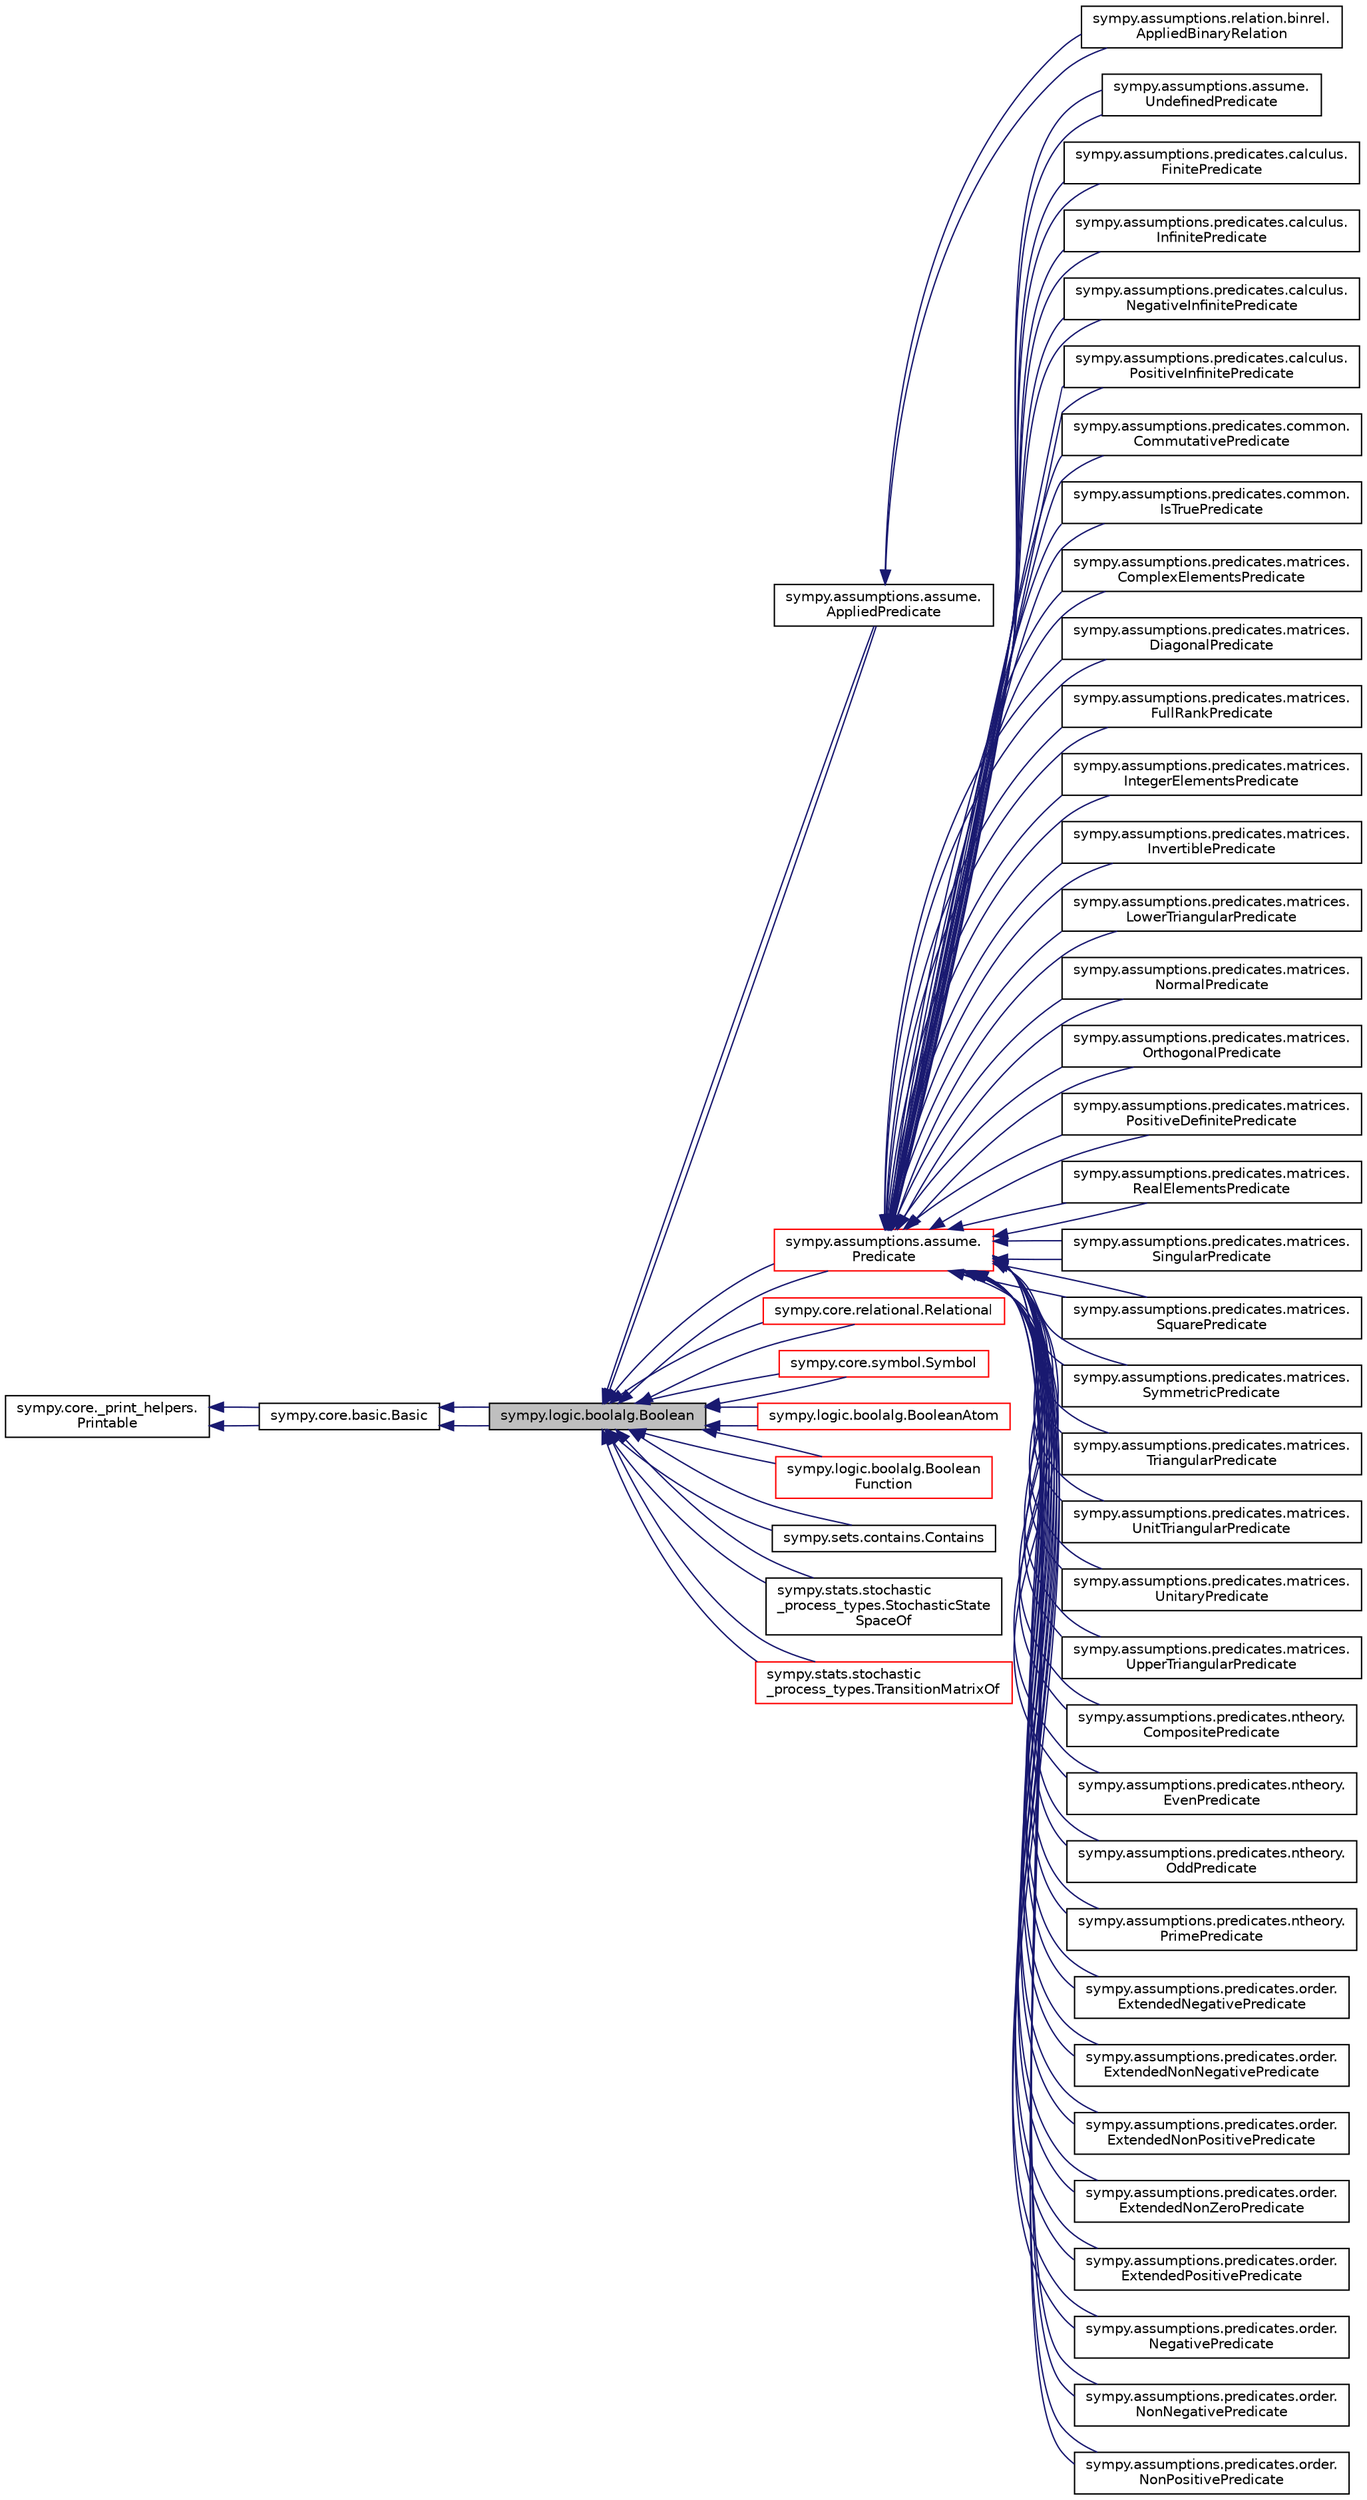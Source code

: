 digraph "sympy.logic.boolalg.Boolean"
{
 // LATEX_PDF_SIZE
  edge [fontname="Helvetica",fontsize="10",labelfontname="Helvetica",labelfontsize="10"];
  node [fontname="Helvetica",fontsize="10",shape=record];
  rankdir="LR";
  Node1 [label="sympy.logic.boolalg.Boolean",height=0.2,width=0.4,color="black", fillcolor="grey75", style="filled", fontcolor="black",tooltip=" "];
  Node2 -> Node1 [dir="back",color="midnightblue",fontsize="10",style="solid",fontname="Helvetica"];
  Node2 [label="sympy.core.basic.Basic",height=0.2,width=0.4,color="black", fillcolor="white", style="filled",URL="$classsympy_1_1core_1_1basic_1_1Basic.html",tooltip=" "];
  Node3 -> Node2 [dir="back",color="midnightblue",fontsize="10",style="solid",fontname="Helvetica"];
  Node3 [label="sympy.core._print_helpers.\lPrintable",height=0.2,width=0.4,color="black", fillcolor="white", style="filled",URL="$classsympy_1_1core_1_1__print__helpers_1_1Printable.html",tooltip=" "];
  Node3 -> Node2 [dir="back",color="midnightblue",fontsize="10",style="solid",fontname="Helvetica"];
  Node2 -> Node1 [dir="back",color="midnightblue",fontsize="10",style="solid",fontname="Helvetica"];
  Node1 -> Node4 [dir="back",color="midnightblue",fontsize="10",style="solid",fontname="Helvetica"];
  Node4 [label="sympy.assumptions.assume.\lAppliedPredicate",height=0.2,width=0.4,color="black", fillcolor="white", style="filled",URL="$classsympy_1_1assumptions_1_1assume_1_1AppliedPredicate.html",tooltip=" "];
  Node4 -> Node5 [dir="back",color="midnightblue",fontsize="10",style="solid",fontname="Helvetica"];
  Node5 [label="sympy.assumptions.relation.binrel.\lAppliedBinaryRelation",height=0.2,width=0.4,color="black", fillcolor="white", style="filled",URL="$classsympy_1_1assumptions_1_1relation_1_1binrel_1_1AppliedBinaryRelation.html",tooltip=" "];
  Node4 -> Node5 [dir="back",color="midnightblue",fontsize="10",style="solid",fontname="Helvetica"];
  Node1 -> Node4 [dir="back",color="midnightblue",fontsize="10",style="solid",fontname="Helvetica"];
  Node1 -> Node6 [dir="back",color="midnightblue",fontsize="10",style="solid",fontname="Helvetica"];
  Node6 [label="sympy.assumptions.assume.\lPredicate",height=0.2,width=0.4,color="red", fillcolor="white", style="filled",URL="$classsympy_1_1assumptions_1_1assume_1_1Predicate.html",tooltip=" "];
  Node6 -> Node7 [dir="back",color="midnightblue",fontsize="10",style="solid",fontname="Helvetica"];
  Node7 [label="sympy.assumptions.assume.\lUndefinedPredicate",height=0.2,width=0.4,color="black", fillcolor="white", style="filled",URL="$classsympy_1_1assumptions_1_1assume_1_1UndefinedPredicate.html",tooltip=" "];
  Node6 -> Node7 [dir="back",color="midnightblue",fontsize="10",style="solid",fontname="Helvetica"];
  Node6 -> Node8 [dir="back",color="midnightblue",fontsize="10",style="solid",fontname="Helvetica"];
  Node8 [label="sympy.assumptions.predicates.calculus.\lFinitePredicate",height=0.2,width=0.4,color="black", fillcolor="white", style="filled",URL="$classsympy_1_1assumptions_1_1predicates_1_1calculus_1_1FinitePredicate.html",tooltip=" "];
  Node6 -> Node8 [dir="back",color="midnightblue",fontsize="10",style="solid",fontname="Helvetica"];
  Node6 -> Node9 [dir="back",color="midnightblue",fontsize="10",style="solid",fontname="Helvetica"];
  Node9 [label="sympy.assumptions.predicates.calculus.\lInfinitePredicate",height=0.2,width=0.4,color="black", fillcolor="white", style="filled",URL="$classsympy_1_1assumptions_1_1predicates_1_1calculus_1_1InfinitePredicate.html",tooltip=" "];
  Node6 -> Node9 [dir="back",color="midnightblue",fontsize="10",style="solid",fontname="Helvetica"];
  Node6 -> Node10 [dir="back",color="midnightblue",fontsize="10",style="solid",fontname="Helvetica"];
  Node10 [label="sympy.assumptions.predicates.calculus.\lNegativeInfinitePredicate",height=0.2,width=0.4,color="black", fillcolor="white", style="filled",URL="$classsympy_1_1assumptions_1_1predicates_1_1calculus_1_1NegativeInfinitePredicate.html",tooltip=" "];
  Node6 -> Node10 [dir="back",color="midnightblue",fontsize="10",style="solid",fontname="Helvetica"];
  Node6 -> Node11 [dir="back",color="midnightblue",fontsize="10",style="solid",fontname="Helvetica"];
  Node11 [label="sympy.assumptions.predicates.calculus.\lPositiveInfinitePredicate",height=0.2,width=0.4,color="black", fillcolor="white", style="filled",URL="$classsympy_1_1assumptions_1_1predicates_1_1calculus_1_1PositiveInfinitePredicate.html",tooltip=" "];
  Node6 -> Node11 [dir="back",color="midnightblue",fontsize="10",style="solid",fontname="Helvetica"];
  Node6 -> Node12 [dir="back",color="midnightblue",fontsize="10",style="solid",fontname="Helvetica"];
  Node12 [label="sympy.assumptions.predicates.common.\lCommutativePredicate",height=0.2,width=0.4,color="black", fillcolor="white", style="filled",URL="$classsympy_1_1assumptions_1_1predicates_1_1common_1_1CommutativePredicate.html",tooltip=" "];
  Node6 -> Node12 [dir="back",color="midnightblue",fontsize="10",style="solid",fontname="Helvetica"];
  Node6 -> Node13 [dir="back",color="midnightblue",fontsize="10",style="solid",fontname="Helvetica"];
  Node13 [label="sympy.assumptions.predicates.common.\lIsTruePredicate",height=0.2,width=0.4,color="black", fillcolor="white", style="filled",URL="$classsympy_1_1assumptions_1_1predicates_1_1common_1_1IsTruePredicate.html",tooltip=" "];
  Node6 -> Node13 [dir="back",color="midnightblue",fontsize="10",style="solid",fontname="Helvetica"];
  Node6 -> Node14 [dir="back",color="midnightblue",fontsize="10",style="solid",fontname="Helvetica"];
  Node14 [label="sympy.assumptions.predicates.matrices.\lComplexElementsPredicate",height=0.2,width=0.4,color="black", fillcolor="white", style="filled",URL="$classsympy_1_1assumptions_1_1predicates_1_1matrices_1_1ComplexElementsPredicate.html",tooltip=" "];
  Node6 -> Node14 [dir="back",color="midnightblue",fontsize="10",style="solid",fontname="Helvetica"];
  Node6 -> Node15 [dir="back",color="midnightblue",fontsize="10",style="solid",fontname="Helvetica"];
  Node15 [label="sympy.assumptions.predicates.matrices.\lDiagonalPredicate",height=0.2,width=0.4,color="black", fillcolor="white", style="filled",URL="$classsympy_1_1assumptions_1_1predicates_1_1matrices_1_1DiagonalPredicate.html",tooltip=" "];
  Node6 -> Node15 [dir="back",color="midnightblue",fontsize="10",style="solid",fontname="Helvetica"];
  Node6 -> Node16 [dir="back",color="midnightblue",fontsize="10",style="solid",fontname="Helvetica"];
  Node16 [label="sympy.assumptions.predicates.matrices.\lFullRankPredicate",height=0.2,width=0.4,color="black", fillcolor="white", style="filled",URL="$classsympy_1_1assumptions_1_1predicates_1_1matrices_1_1FullRankPredicate.html",tooltip=" "];
  Node6 -> Node16 [dir="back",color="midnightblue",fontsize="10",style="solid",fontname="Helvetica"];
  Node6 -> Node17 [dir="back",color="midnightblue",fontsize="10",style="solid",fontname="Helvetica"];
  Node17 [label="sympy.assumptions.predicates.matrices.\lIntegerElementsPredicate",height=0.2,width=0.4,color="black", fillcolor="white", style="filled",URL="$classsympy_1_1assumptions_1_1predicates_1_1matrices_1_1IntegerElementsPredicate.html",tooltip=" "];
  Node6 -> Node17 [dir="back",color="midnightblue",fontsize="10",style="solid",fontname="Helvetica"];
  Node6 -> Node18 [dir="back",color="midnightblue",fontsize="10",style="solid",fontname="Helvetica"];
  Node18 [label="sympy.assumptions.predicates.matrices.\lInvertiblePredicate",height=0.2,width=0.4,color="black", fillcolor="white", style="filled",URL="$classsympy_1_1assumptions_1_1predicates_1_1matrices_1_1InvertiblePredicate.html",tooltip=" "];
  Node6 -> Node18 [dir="back",color="midnightblue",fontsize="10",style="solid",fontname="Helvetica"];
  Node6 -> Node19 [dir="back",color="midnightblue",fontsize="10",style="solid",fontname="Helvetica"];
  Node19 [label="sympy.assumptions.predicates.matrices.\lLowerTriangularPredicate",height=0.2,width=0.4,color="black", fillcolor="white", style="filled",URL="$classsympy_1_1assumptions_1_1predicates_1_1matrices_1_1LowerTriangularPredicate.html",tooltip=" "];
  Node6 -> Node19 [dir="back",color="midnightblue",fontsize="10",style="solid",fontname="Helvetica"];
  Node6 -> Node20 [dir="back",color="midnightblue",fontsize="10",style="solid",fontname="Helvetica"];
  Node20 [label="sympy.assumptions.predicates.matrices.\lNormalPredicate",height=0.2,width=0.4,color="black", fillcolor="white", style="filled",URL="$classsympy_1_1assumptions_1_1predicates_1_1matrices_1_1NormalPredicate.html",tooltip=" "];
  Node6 -> Node20 [dir="back",color="midnightblue",fontsize="10",style="solid",fontname="Helvetica"];
  Node6 -> Node21 [dir="back",color="midnightblue",fontsize="10",style="solid",fontname="Helvetica"];
  Node21 [label="sympy.assumptions.predicates.matrices.\lOrthogonalPredicate",height=0.2,width=0.4,color="black", fillcolor="white", style="filled",URL="$classsympy_1_1assumptions_1_1predicates_1_1matrices_1_1OrthogonalPredicate.html",tooltip=" "];
  Node6 -> Node21 [dir="back",color="midnightblue",fontsize="10",style="solid",fontname="Helvetica"];
  Node6 -> Node22 [dir="back",color="midnightblue",fontsize="10",style="solid",fontname="Helvetica"];
  Node22 [label="sympy.assumptions.predicates.matrices.\lPositiveDefinitePredicate",height=0.2,width=0.4,color="black", fillcolor="white", style="filled",URL="$classsympy_1_1assumptions_1_1predicates_1_1matrices_1_1PositiveDefinitePredicate.html",tooltip=" "];
  Node6 -> Node22 [dir="back",color="midnightblue",fontsize="10",style="solid",fontname="Helvetica"];
  Node6 -> Node23 [dir="back",color="midnightblue",fontsize="10",style="solid",fontname="Helvetica"];
  Node23 [label="sympy.assumptions.predicates.matrices.\lRealElementsPredicate",height=0.2,width=0.4,color="black", fillcolor="white", style="filled",URL="$classsympy_1_1assumptions_1_1predicates_1_1matrices_1_1RealElementsPredicate.html",tooltip=" "];
  Node6 -> Node23 [dir="back",color="midnightblue",fontsize="10",style="solid",fontname="Helvetica"];
  Node6 -> Node24 [dir="back",color="midnightblue",fontsize="10",style="solid",fontname="Helvetica"];
  Node24 [label="sympy.assumptions.predicates.matrices.\lSingularPredicate",height=0.2,width=0.4,color="black", fillcolor="white", style="filled",URL="$classsympy_1_1assumptions_1_1predicates_1_1matrices_1_1SingularPredicate.html",tooltip=" "];
  Node6 -> Node24 [dir="back",color="midnightblue",fontsize="10",style="solid",fontname="Helvetica"];
  Node6 -> Node25 [dir="back",color="midnightblue",fontsize="10",style="solid",fontname="Helvetica"];
  Node25 [label="sympy.assumptions.predicates.matrices.\lSquarePredicate",height=0.2,width=0.4,color="black", fillcolor="white", style="filled",URL="$classsympy_1_1assumptions_1_1predicates_1_1matrices_1_1SquarePredicate.html",tooltip=" "];
  Node6 -> Node25 [dir="back",color="midnightblue",fontsize="10",style="solid",fontname="Helvetica"];
  Node6 -> Node26 [dir="back",color="midnightblue",fontsize="10",style="solid",fontname="Helvetica"];
  Node26 [label="sympy.assumptions.predicates.matrices.\lSymmetricPredicate",height=0.2,width=0.4,color="black", fillcolor="white", style="filled",URL="$classsympy_1_1assumptions_1_1predicates_1_1matrices_1_1SymmetricPredicate.html",tooltip=" "];
  Node6 -> Node26 [dir="back",color="midnightblue",fontsize="10",style="solid",fontname="Helvetica"];
  Node6 -> Node27 [dir="back",color="midnightblue",fontsize="10",style="solid",fontname="Helvetica"];
  Node27 [label="sympy.assumptions.predicates.matrices.\lTriangularPredicate",height=0.2,width=0.4,color="black", fillcolor="white", style="filled",URL="$classsympy_1_1assumptions_1_1predicates_1_1matrices_1_1TriangularPredicate.html",tooltip=" "];
  Node6 -> Node27 [dir="back",color="midnightblue",fontsize="10",style="solid",fontname="Helvetica"];
  Node6 -> Node28 [dir="back",color="midnightblue",fontsize="10",style="solid",fontname="Helvetica"];
  Node28 [label="sympy.assumptions.predicates.matrices.\lUnitTriangularPredicate",height=0.2,width=0.4,color="black", fillcolor="white", style="filled",URL="$classsympy_1_1assumptions_1_1predicates_1_1matrices_1_1UnitTriangularPredicate.html",tooltip=" "];
  Node6 -> Node28 [dir="back",color="midnightblue",fontsize="10",style="solid",fontname="Helvetica"];
  Node6 -> Node29 [dir="back",color="midnightblue",fontsize="10",style="solid",fontname="Helvetica"];
  Node29 [label="sympy.assumptions.predicates.matrices.\lUnitaryPredicate",height=0.2,width=0.4,color="black", fillcolor="white", style="filled",URL="$classsympy_1_1assumptions_1_1predicates_1_1matrices_1_1UnitaryPredicate.html",tooltip=" "];
  Node6 -> Node29 [dir="back",color="midnightblue",fontsize="10",style="solid",fontname="Helvetica"];
  Node6 -> Node30 [dir="back",color="midnightblue",fontsize="10",style="solid",fontname="Helvetica"];
  Node30 [label="sympy.assumptions.predicates.matrices.\lUpperTriangularPredicate",height=0.2,width=0.4,color="black", fillcolor="white", style="filled",URL="$classsympy_1_1assumptions_1_1predicates_1_1matrices_1_1UpperTriangularPredicate.html",tooltip=" "];
  Node6 -> Node30 [dir="back",color="midnightblue",fontsize="10",style="solid",fontname="Helvetica"];
  Node6 -> Node31 [dir="back",color="midnightblue",fontsize="10",style="solid",fontname="Helvetica"];
  Node31 [label="sympy.assumptions.predicates.ntheory.\lCompositePredicate",height=0.2,width=0.4,color="black", fillcolor="white", style="filled",URL="$classsympy_1_1assumptions_1_1predicates_1_1ntheory_1_1CompositePredicate.html",tooltip=" "];
  Node6 -> Node31 [dir="back",color="midnightblue",fontsize="10",style="solid",fontname="Helvetica"];
  Node6 -> Node32 [dir="back",color="midnightblue",fontsize="10",style="solid",fontname="Helvetica"];
  Node32 [label="sympy.assumptions.predicates.ntheory.\lEvenPredicate",height=0.2,width=0.4,color="black", fillcolor="white", style="filled",URL="$classsympy_1_1assumptions_1_1predicates_1_1ntheory_1_1EvenPredicate.html",tooltip=" "];
  Node6 -> Node32 [dir="back",color="midnightblue",fontsize="10",style="solid",fontname="Helvetica"];
  Node6 -> Node33 [dir="back",color="midnightblue",fontsize="10",style="solid",fontname="Helvetica"];
  Node33 [label="sympy.assumptions.predicates.ntheory.\lOddPredicate",height=0.2,width=0.4,color="black", fillcolor="white", style="filled",URL="$classsympy_1_1assumptions_1_1predicates_1_1ntheory_1_1OddPredicate.html",tooltip=" "];
  Node6 -> Node33 [dir="back",color="midnightblue",fontsize="10",style="solid",fontname="Helvetica"];
  Node6 -> Node34 [dir="back",color="midnightblue",fontsize="10",style="solid",fontname="Helvetica"];
  Node34 [label="sympy.assumptions.predicates.ntheory.\lPrimePredicate",height=0.2,width=0.4,color="black", fillcolor="white", style="filled",URL="$classsympy_1_1assumptions_1_1predicates_1_1ntheory_1_1PrimePredicate.html",tooltip=" "];
  Node6 -> Node34 [dir="back",color="midnightblue",fontsize="10",style="solid",fontname="Helvetica"];
  Node6 -> Node35 [dir="back",color="midnightblue",fontsize="10",style="solid",fontname="Helvetica"];
  Node35 [label="sympy.assumptions.predicates.order.\lExtendedNegativePredicate",height=0.2,width=0.4,color="black", fillcolor="white", style="filled",URL="$classsympy_1_1assumptions_1_1predicates_1_1order_1_1ExtendedNegativePredicate.html",tooltip=" "];
  Node6 -> Node35 [dir="back",color="midnightblue",fontsize="10",style="solid",fontname="Helvetica"];
  Node6 -> Node36 [dir="back",color="midnightblue",fontsize="10",style="solid",fontname="Helvetica"];
  Node36 [label="sympy.assumptions.predicates.order.\lExtendedNonNegativePredicate",height=0.2,width=0.4,color="black", fillcolor="white", style="filled",URL="$classsympy_1_1assumptions_1_1predicates_1_1order_1_1ExtendedNonNegativePredicate.html",tooltip=" "];
  Node6 -> Node36 [dir="back",color="midnightblue",fontsize="10",style="solid",fontname="Helvetica"];
  Node6 -> Node37 [dir="back",color="midnightblue",fontsize="10",style="solid",fontname="Helvetica"];
  Node37 [label="sympy.assumptions.predicates.order.\lExtendedNonPositivePredicate",height=0.2,width=0.4,color="black", fillcolor="white", style="filled",URL="$classsympy_1_1assumptions_1_1predicates_1_1order_1_1ExtendedNonPositivePredicate.html",tooltip=" "];
  Node6 -> Node37 [dir="back",color="midnightblue",fontsize="10",style="solid",fontname="Helvetica"];
  Node6 -> Node38 [dir="back",color="midnightblue",fontsize="10",style="solid",fontname="Helvetica"];
  Node38 [label="sympy.assumptions.predicates.order.\lExtendedNonZeroPredicate",height=0.2,width=0.4,color="black", fillcolor="white", style="filled",URL="$classsympy_1_1assumptions_1_1predicates_1_1order_1_1ExtendedNonZeroPredicate.html",tooltip=" "];
  Node6 -> Node38 [dir="back",color="midnightblue",fontsize="10",style="solid",fontname="Helvetica"];
  Node6 -> Node39 [dir="back",color="midnightblue",fontsize="10",style="solid",fontname="Helvetica"];
  Node39 [label="sympy.assumptions.predicates.order.\lExtendedPositivePredicate",height=0.2,width=0.4,color="black", fillcolor="white", style="filled",URL="$classsympy_1_1assumptions_1_1predicates_1_1order_1_1ExtendedPositivePredicate.html",tooltip=" "];
  Node6 -> Node39 [dir="back",color="midnightblue",fontsize="10",style="solid",fontname="Helvetica"];
  Node6 -> Node40 [dir="back",color="midnightblue",fontsize="10",style="solid",fontname="Helvetica"];
  Node40 [label="sympy.assumptions.predicates.order.\lNegativePredicate",height=0.2,width=0.4,color="black", fillcolor="white", style="filled",URL="$classsympy_1_1assumptions_1_1predicates_1_1order_1_1NegativePredicate.html",tooltip=" "];
  Node6 -> Node40 [dir="back",color="midnightblue",fontsize="10",style="solid",fontname="Helvetica"];
  Node6 -> Node41 [dir="back",color="midnightblue",fontsize="10",style="solid",fontname="Helvetica"];
  Node41 [label="sympy.assumptions.predicates.order.\lNonNegativePredicate",height=0.2,width=0.4,color="black", fillcolor="white", style="filled",URL="$classsympy_1_1assumptions_1_1predicates_1_1order_1_1NonNegativePredicate.html",tooltip=" "];
  Node6 -> Node41 [dir="back",color="midnightblue",fontsize="10",style="solid",fontname="Helvetica"];
  Node6 -> Node42 [dir="back",color="midnightblue",fontsize="10",style="solid",fontname="Helvetica"];
  Node42 [label="sympy.assumptions.predicates.order.\lNonPositivePredicate",height=0.2,width=0.4,color="black", fillcolor="white", style="filled",URL="$classsympy_1_1assumptions_1_1predicates_1_1order_1_1NonPositivePredicate.html",tooltip=" "];
  Node6 -> Node42 [dir="back",color="midnightblue",fontsize="10",style="solid",fontname="Helvetica"];
  Node1 -> Node6 [dir="back",color="midnightblue",fontsize="10",style="solid",fontname="Helvetica"];
  Node1 -> Node65 [dir="back",color="midnightblue",fontsize="10",style="solid",fontname="Helvetica"];
  Node65 [label="sympy.core.relational.Relational",height=0.2,width=0.4,color="red", fillcolor="white", style="filled",URL="$classsympy_1_1core_1_1relational_1_1Relational.html",tooltip=" "];
  Node1 -> Node65 [dir="back",color="midnightblue",fontsize="10",style="solid",fontname="Helvetica"];
  Node1 -> Node75 [dir="back",color="midnightblue",fontsize="10",style="solid",fontname="Helvetica"];
  Node75 [label="sympy.core.symbol.Symbol",height=0.2,width=0.4,color="red", fillcolor="white", style="filled",URL="$classsympy_1_1core_1_1symbol_1_1Symbol.html",tooltip=" "];
  Node1 -> Node75 [dir="back",color="midnightblue",fontsize="10",style="solid",fontname="Helvetica"];
  Node1 -> Node91 [dir="back",color="midnightblue",fontsize="10",style="solid",fontname="Helvetica"];
  Node91 [label="sympy.logic.boolalg.BooleanAtom",height=0.2,width=0.4,color="red", fillcolor="white", style="filled",URL="$classsympy_1_1logic_1_1boolalg_1_1BooleanAtom.html",tooltip=" "];
  Node1 -> Node91 [dir="back",color="midnightblue",fontsize="10",style="solid",fontname="Helvetica"];
  Node1 -> Node94 [dir="back",color="midnightblue",fontsize="10",style="solid",fontname="Helvetica"];
  Node94 [label="sympy.logic.boolalg.Boolean\lFunction",height=0.2,width=0.4,color="red", fillcolor="white", style="filled",URL="$classsympy_1_1logic_1_1boolalg_1_1BooleanFunction.html",tooltip=" "];
  Node1 -> Node94 [dir="back",color="midnightblue",fontsize="10",style="solid",fontname="Helvetica"];
  Node1 -> Node106 [dir="back",color="midnightblue",fontsize="10",style="solid",fontname="Helvetica"];
  Node106 [label="sympy.sets.contains.Contains",height=0.2,width=0.4,color="black", fillcolor="white", style="filled",URL="$classsympy_1_1sets_1_1contains_1_1Contains.html",tooltip=" "];
  Node1 -> Node106 [dir="back",color="midnightblue",fontsize="10",style="solid",fontname="Helvetica"];
  Node1 -> Node107 [dir="back",color="midnightblue",fontsize="10",style="solid",fontname="Helvetica"];
  Node107 [label="sympy.stats.stochastic\l_process_types.StochasticState\lSpaceOf",height=0.2,width=0.4,color="black", fillcolor="white", style="filled",URL="$classsympy_1_1stats_1_1stochastic__process__types_1_1StochasticStateSpaceOf.html",tooltip=" "];
  Node1 -> Node107 [dir="back",color="midnightblue",fontsize="10",style="solid",fontname="Helvetica"];
  Node1 -> Node108 [dir="back",color="midnightblue",fontsize="10",style="solid",fontname="Helvetica"];
  Node108 [label="sympy.stats.stochastic\l_process_types.TransitionMatrixOf",height=0.2,width=0.4,color="red", fillcolor="white", style="filled",URL="$classsympy_1_1stats_1_1stochastic__process__types_1_1TransitionMatrixOf.html",tooltip=" "];
  Node1 -> Node108 [dir="back",color="midnightblue",fontsize="10",style="solid",fontname="Helvetica"];
}
